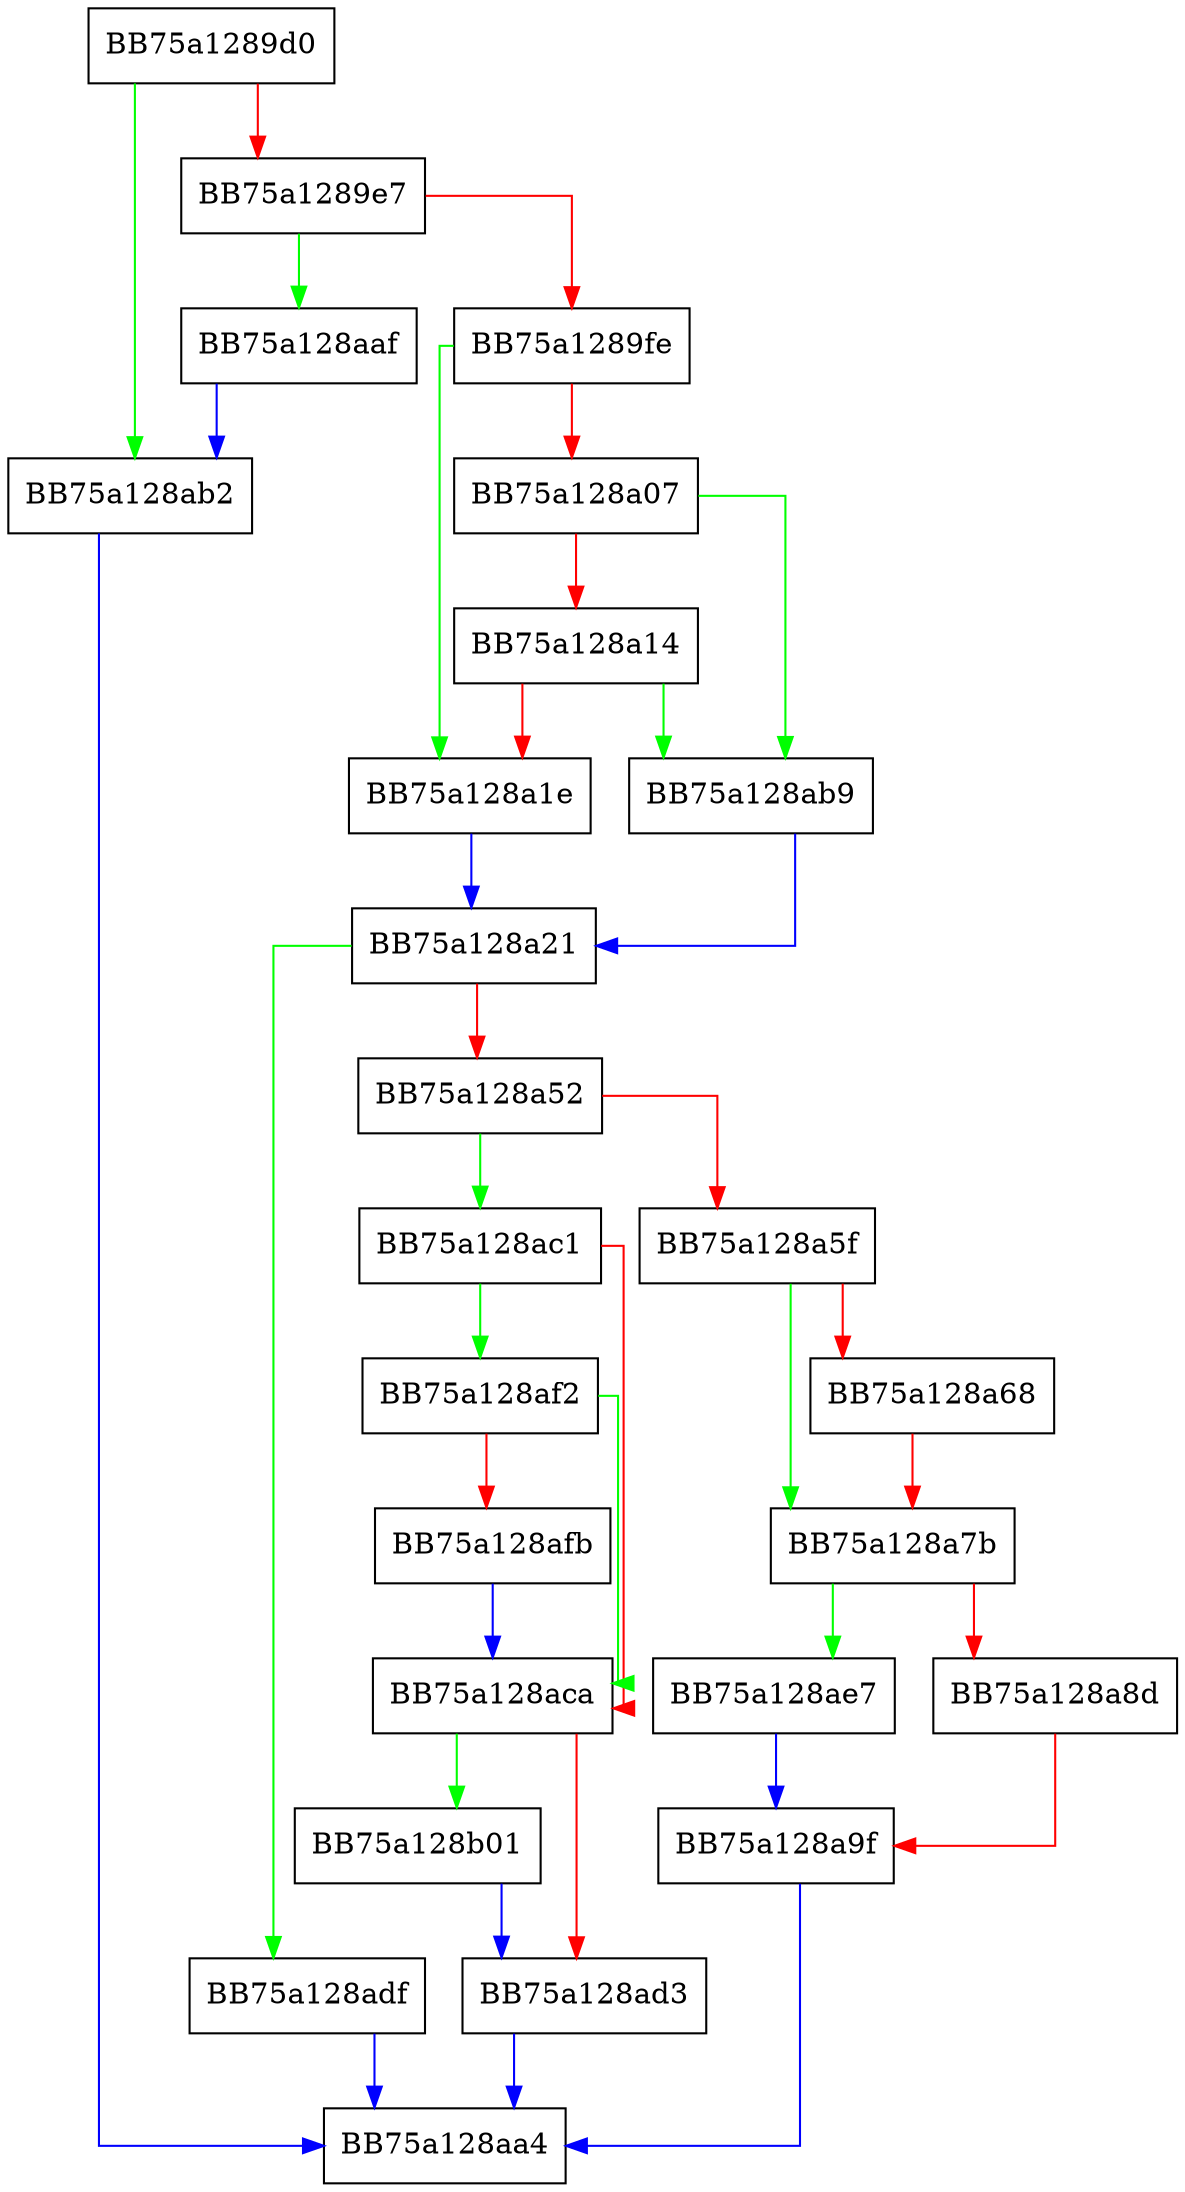 digraph match_dot_repeat_fast {
  node [shape="box"];
  graph [splines=ortho];
  BB75a1289d0 -> BB75a128ab2 [color="green"];
  BB75a1289d0 -> BB75a1289e7 [color="red"];
  BB75a1289e7 -> BB75a128aaf [color="green"];
  BB75a1289e7 -> BB75a1289fe [color="red"];
  BB75a1289fe -> BB75a128a1e [color="green"];
  BB75a1289fe -> BB75a128a07 [color="red"];
  BB75a128a07 -> BB75a128ab9 [color="green"];
  BB75a128a07 -> BB75a128a14 [color="red"];
  BB75a128a14 -> BB75a128ab9 [color="green"];
  BB75a128a14 -> BB75a128a1e [color="red"];
  BB75a128a1e -> BB75a128a21 [color="blue"];
  BB75a128a21 -> BB75a128adf [color="green"];
  BB75a128a21 -> BB75a128a52 [color="red"];
  BB75a128a52 -> BB75a128ac1 [color="green"];
  BB75a128a52 -> BB75a128a5f [color="red"];
  BB75a128a5f -> BB75a128a7b [color="green"];
  BB75a128a5f -> BB75a128a68 [color="red"];
  BB75a128a68 -> BB75a128a7b [color="red"];
  BB75a128a7b -> BB75a128ae7 [color="green"];
  BB75a128a7b -> BB75a128a8d [color="red"];
  BB75a128a8d -> BB75a128a9f [color="red"];
  BB75a128a9f -> BB75a128aa4 [color="blue"];
  BB75a128aaf -> BB75a128ab2 [color="blue"];
  BB75a128ab2 -> BB75a128aa4 [color="blue"];
  BB75a128ab9 -> BB75a128a21 [color="blue"];
  BB75a128ac1 -> BB75a128af2 [color="green"];
  BB75a128ac1 -> BB75a128aca [color="red"];
  BB75a128aca -> BB75a128b01 [color="green"];
  BB75a128aca -> BB75a128ad3 [color="red"];
  BB75a128ad3 -> BB75a128aa4 [color="blue"];
  BB75a128adf -> BB75a128aa4 [color="blue"];
  BB75a128ae7 -> BB75a128a9f [color="blue"];
  BB75a128af2 -> BB75a128aca [color="green"];
  BB75a128af2 -> BB75a128afb [color="red"];
  BB75a128afb -> BB75a128aca [color="blue"];
  BB75a128b01 -> BB75a128ad3 [color="blue"];
}